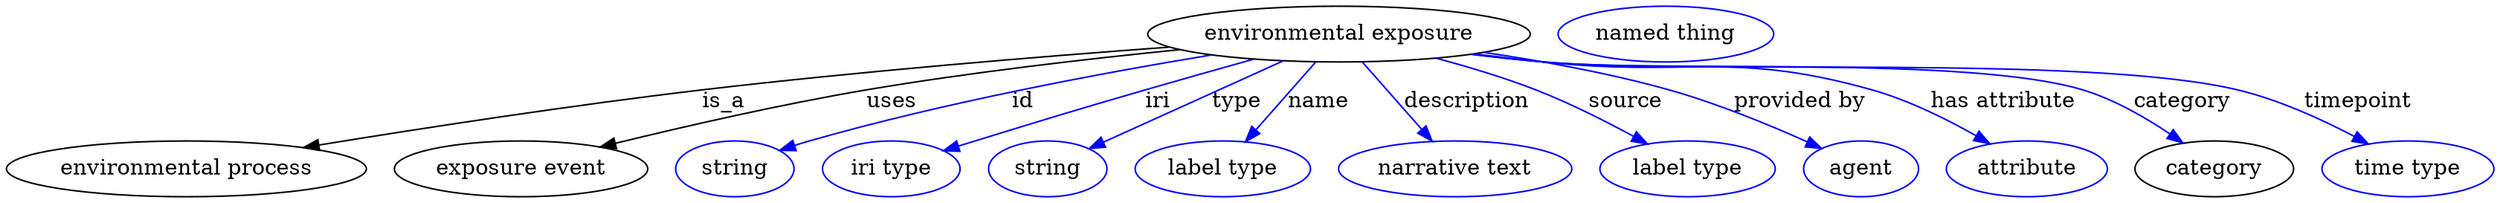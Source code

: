 digraph {
	graph [bb="0,0,1309.2,123"];
	node [label="\N"];
	"environmental exposure"	[height=0.5,
		label="environmental exposure",
		pos="699.99,105",
		width=2.672];
	"environmental process"	[height=0.5,
		pos="90.992,18",
		width=2.5276];
	"environmental exposure" -> "environmental process"	[label=is_a,
		lp="373.99,61.5",
		pos="e,151.54,31.535 613.89,96.929 545.66,90.876 448,81.208 362.99,69 294.2,59.121 216.25,44.429 161.48,33.525"];
	"exposure event"	[height=0.5,
		pos="263.99,18",
		width=1.7693];
	"environmental exposure" -> "exposure event"	[label=uses,
		lp="461.99,61.5",
		pos="e,305.38,31.703 619.06,95.239 569.91,89.283 506.04,80.41 449.99,69 403.82,59.6 352.13,45.4 314.98,34.531"];
	id	[color=blue,
		height=0.5,
		label=string,
		pos="375.99,18",
		width=0.84854];
	"environmental exposure" -> id	[color=blue,
		label=id,
		lp="529.49,61.5",
		pos="e,399.46,29.639 633.84,91.871 575.63,80.325 489.02,61.012 415.99,36 413.62,35.187 411.19,34.298 408.75,33.368",
		style=solid];
	iri	[color=blue,
		height=0.5,
		label="iri type",
		pos="460.99,18",
		width=1.011];
	"environmental exposure" -> iri	[color=blue,
		label=iri,
		lp="603.49,61.5",
		pos="e,489.06,29.668 655.31,89.037 637.18,82.909 616.06,75.696 596.99,69 556.4,54.745 546.34,50.936 505.99,36 503.59,35.112 501.12,34.193 \
498.64,33.264",
		style=solid];
	type	[color=blue,
		height=0.5,
		label=string,
		pos="545.99,18",
		width=0.84854];
	"environmental exposure" -> type	[color=blue,
		label=type,
		lp="644.99,61.5",
		pos="e,567.76,31.012 670.66,87.812 643.69,72.925 603.85,50.937 576.51,35.846",
		style=solid];
	name	[color=blue,
		height=0.5,
		label="label type",
		pos="639.99,18",
		width=1.2638];
	"environmental exposure" -> name	[color=blue,
		label=name,
		lp="689.49,61.5",
		pos="e,651.71,35.597 687.85,86.799 679.2,74.543 667.43,57.873 657.73,44.13",
		style=solid];
	description	[color=blue,
		height=0.5,
		label="narrative text",
		pos="760.99,18",
		width=1.6068];
	"environmental exposure" -> description	[color=blue,
		label=description,
		lp="765.49,61.5",
		pos="e,748.87,35.885 712.34,86.799 721.07,74.622 732.94,58.089 742.77,44.398",
		style=solid];
	source	[color=blue,
		height=0.5,
		label="label type",
		pos="881.99,18",
		width=1.2638];
	"environmental exposure" -> source	[color=blue,
		label=source,
		lp="845.99,61.5",
		pos="e,860.42,33.888 748.38,89.36 765.04,83.72 783.62,76.752 799.99,69 817.88,60.532 836.81,49.166 851.97,39.412",
		style=solid];
	"provided by"	[color=blue,
		height=0.5,
		label=agent,
		pos="974.99,18",
		width=0.83048];
	"environmental exposure" -> "provided by"	[color=blue,
		label="provided by",
		lp="937.99,61.5",
		pos="e,953.47,30.874 771.66,92.853 801.83,87.194 837.04,79.301 867.99,69 894.65,60.129 923.42,46.431 944.41,35.614",
		style=solid];
	"has attribute"	[color=blue,
		height=0.5,
		label=attribute,
		pos="1063,18",
		width=1.1193];
	"environmental exposure" -> "has attribute"	[color=blue,
		label="has attribute",
		lp="1042.5,61.5",
		pos="e,1042.8,33.703 768.54,92.345 780.66,90.442 793.19,88.579 804.99,87 880.3,76.925 902.66,92.257 974.99,69 996.02,62.238 1017.6,50.059 \
1034.2,39.414",
		style=solid];
	category	[height=0.5,
		pos="1162,18",
		width=1.1374];
	"environmental exposure" -> category	[color=blue,
		label=category,
		lp="1135.5,61.5",
		pos="e,1143.1,34.213 767.36,92.12 779.84,90.196 792.79,88.384 804.99,87 865.84,80.098 1021.6,87.476 1080,69 1099.7,62.777 1119.5,50.891 \
1134.7,40.269",
		style=solid];
	timepoint	[color=blue,
		height=0.5,
		label="time type",
		pos="1265,18",
		width=1.2277];
	"environmental exposure" -> timepoint	[color=blue,
		label=timepoint,
		lp="1226.5,61.5",
		pos="e,1242.1,33.572 767.06,92.012 779.63,90.086 792.69,88.301 804.99,87 884.21,78.622 1085.9,88.939 1163,69 1187.9,62.565 1213.9,49.719 \
1233.4,38.66",
		style=solid];
	"named thing_category"	[color=blue,
		height=0.5,
		label="named thing",
		pos="868.99,105",
		width=1.5346];
}
